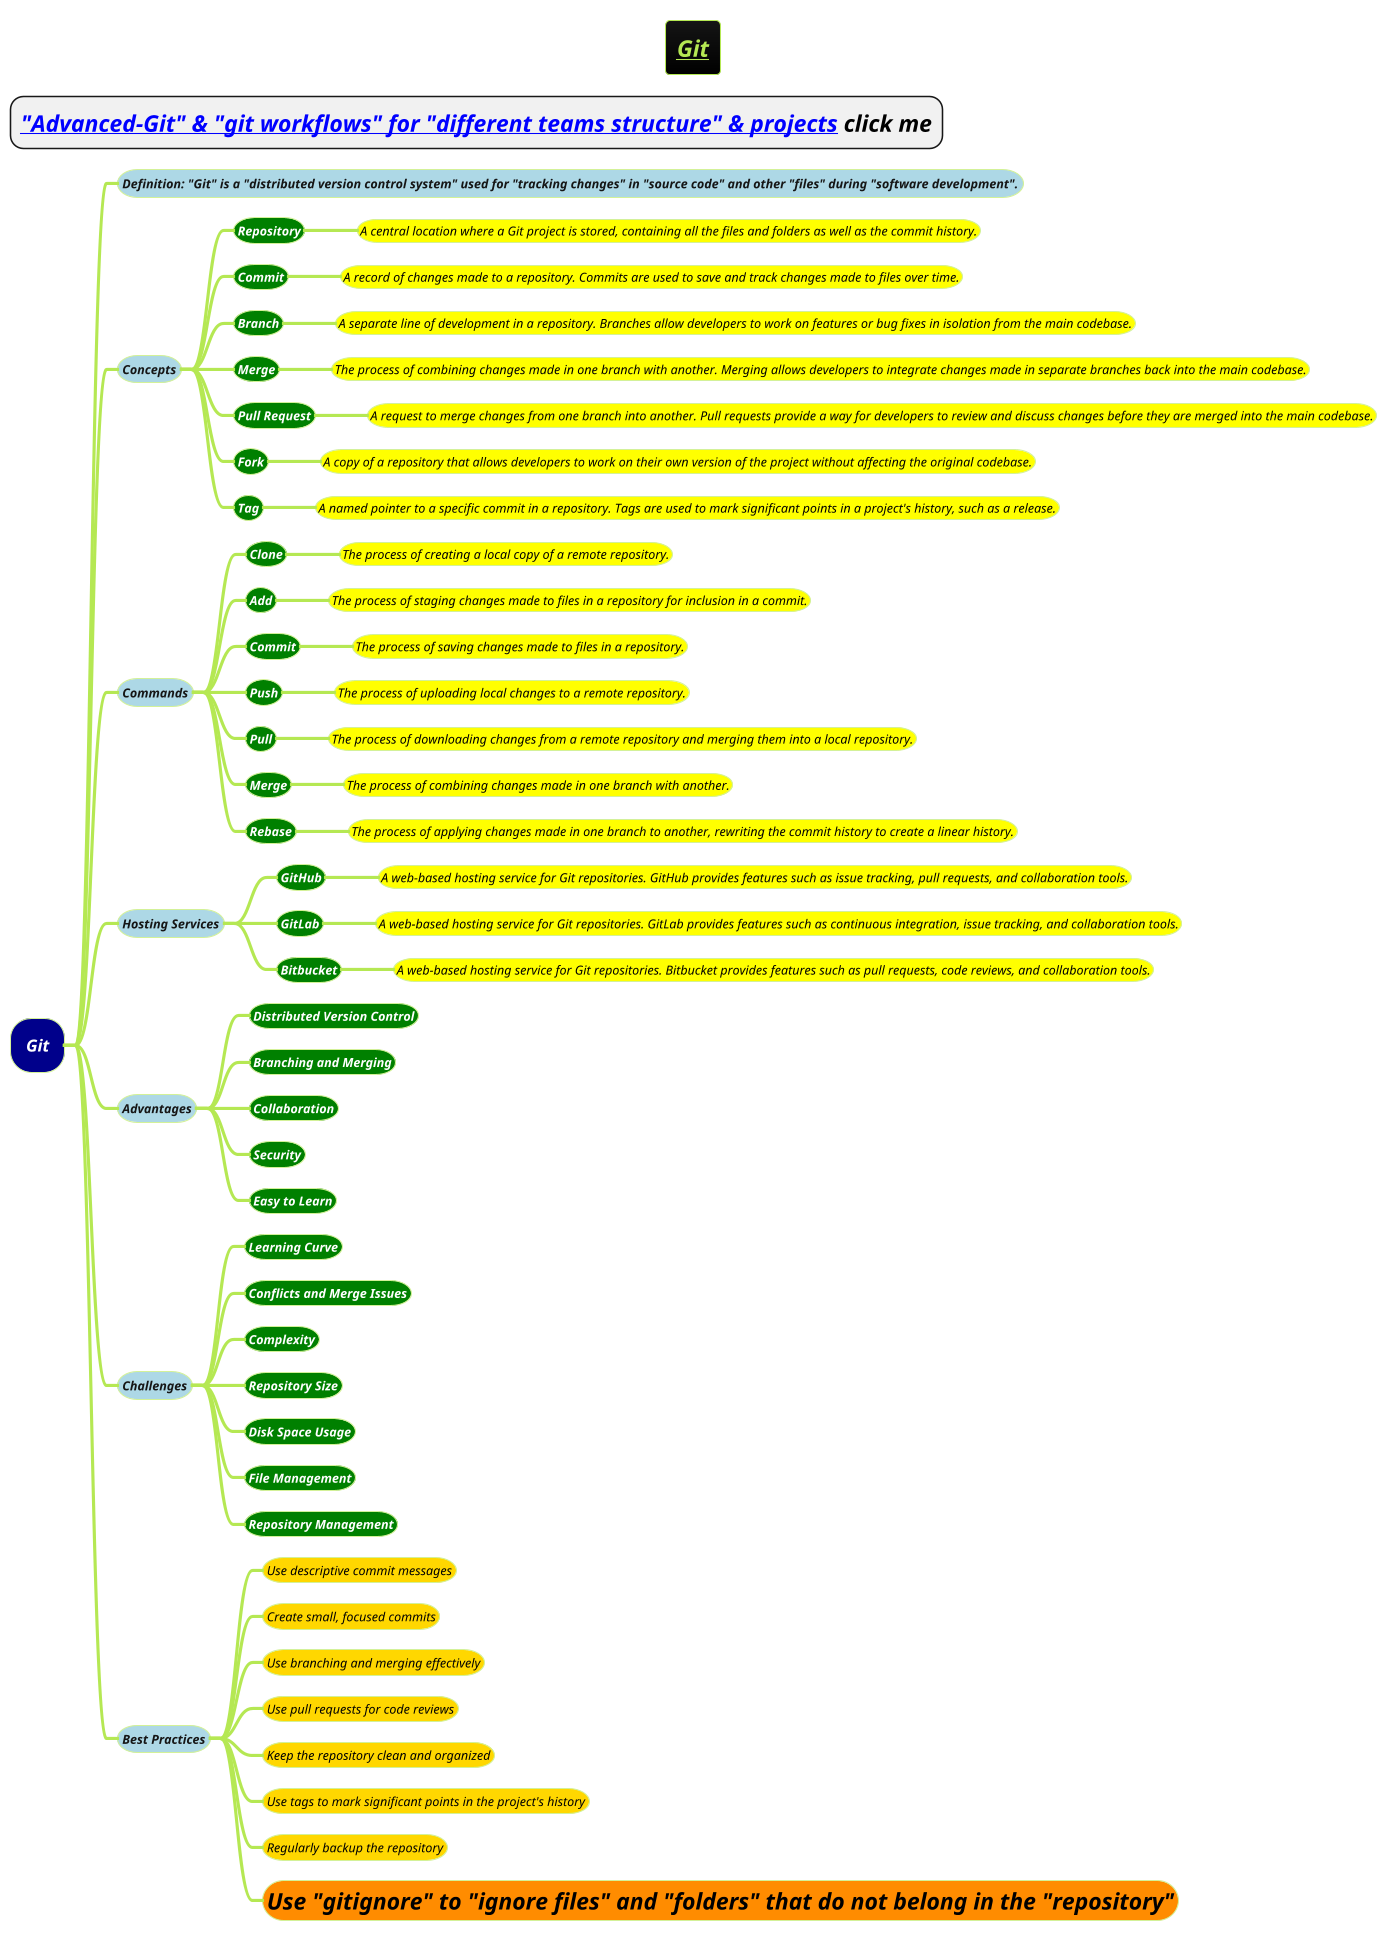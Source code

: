 @startmindmap
title =<i><b><u><size:18>Git
* =<i>[[docs/3-devops/git/Advanced-Git.puml "Advanced-Git" & "git workflows" for "different teams structure" & projects]] click me
!theme hacker

*[#darkblue] <color #white><i>Git
**[#lightblue] <i><color #blac><size:12>Definition: "Git" is a "distributed version control system" used for "tracking changes" in "source code" and other "files" during "software development".
**[#lightblue] <i><color #blac><size:12>Concepts
***[#green] <b><i><color #white><size:12>Repository
****[#yellow] <i><color #black><size:12>A central location where a Git project is stored, containing all the files and folders as well as the commit history.
***[#green] <b><i><color #white><size:12>Commit
****[#yellow] <i><color #black><size:12>A record of changes made to a repository. Commits are used to save and track changes made to files over time.
***[#green] <b><i><color #white><size:12>Branch
****[#yellow] <i><color #black><size:12>A separate line of development in a repository. Branches allow developers to work on features or bug fixes in isolation from the main codebase.
***[#green] <b><i><color #white><size:12>Merge
****[#yellow] <i><color #black><size:12>The process of combining changes made in one branch with another. Merging allows developers to integrate changes made in separate branches back into the main codebase.
***[#green] <b><i><color #white><size:12>Pull Request
****[#yellow] <i><color #black><size:12>A request to merge changes from one branch into another. Pull requests provide a way for developers to review and discuss changes before they are merged into the main codebase.
***[#green] <b><i><color #white><size:12>Fork
****[#yellow] <i><color #black><size:12>A copy of a repository that allows developers to work on their own version of the project without affecting the original codebase.
***[#green] <b><i><color #white><size:12>Tag
****[#yellow] <i><color #black><size:12>A named pointer to a specific commit in a repository. Tags are used to mark significant points in a project's history, such as a release.
**[#lightblue] <i><color #blac><size:12>Commands
***[#green] <b><i><color #white><size:12>Clone
****[#yellow] <i><color #black><size:12>The process of creating a local copy of a remote repository.
***[#green] <b><i><color #white><size:12>Add
****[#yellow] <i><color #black><size:12>The process of staging changes made to files in a repository for inclusion in a commit.
***[#green] <b><i><color #white><size:12>Commit
****[#yellow] <i><color #black><size:12>The process of saving changes made to files in a repository.
***[#green] <b><i><color #white><size:12>Push
****[#yellow] <i><color #black><size:12>The process of uploading local changes to a remote repository.
***[#green] <b><i><color #white><size:12>Pull
****[#yellow] <i><color #black><size:12>The process of downloading changes from a remote repository and merging them into a local repository.
***[#green] <b><i><color #white><size:12>Merge
****[#yellow] <i><color #black><size:12>The process of combining changes made in one branch with another.
***[#green] <b><i><color #white><size:12>Rebase
****[#yellow] <i><color #black><size:12>The process of applying changes made in one branch to another, rewriting the commit history to create a linear history.
**[#lightblue] <i><color #blac><size:12>Hosting Services
***[#green] <b><i><color #white><size:12>GitHub
****[#yellow] <i><color #black><size:12>A web-based hosting service for Git repositories. GitHub provides features such as issue tracking, pull requests, and collaboration tools.
***[#green] <b><i><color #white><size:12>GitLab
****[#yellow] <i><color #black><size:12>A web-based hosting service for Git repositories. GitLab provides features such as continuous integration, issue tracking, and collaboration tools.
***[#green] <b><i><color #white><size:12>Bitbucket
****[#yellow] <i><color #black><size:12>A web-based hosting service for Git repositories. Bitbucket provides features such as pull requests, code reviews, and collaboration tools.
**[#lightblue] <i><color #blac><size:12>Advantages
***[#green] <b><i><color #white><size:12>Distributed Version Control
***[#green] <b><i><color #white><size:12>Branching and Merging
***[#green] <b><i><color #white><size:12>Collaboration
***[#green] <b><i><color #white><size:12>Security
***[#green] <b><i><color #white><size:12>Easy to Learn
**[#lightblue] <i><color #blac><size:12>Challenges
***[#green] <b><i><color #white><size:12>Learning Curve
***[#green] <b><i><color #white><size:12>Conflicts and Merge Issues
***[#green] <b><i><color #white><size:12>Complexity
***[#green] <b><i><color #white><size:12>Repository Size
***[#green] <b><i><color #white><size:12>Disk Space Usage
***[#green] <b><i><color #white><size:12>File Management
***[#green] <b><i><color #white><size:12>Repository Management
**[#lightblue] <i><color #blac><size:12>Best Practices
***[#gold] <i><color #black><size:12>Use descriptive commit messages
***[#gold] <i><color #black><size:12>Create small, focused commits
***[#gold] <i><color #black><size:12>Use branching and merging effectively
***[#gold] <i><color #black><size:12>Use pull requests for code reviews
***[#gold] <i><color #black><size:12>Keep the repository clean and organized
***[#gold] <i><color #black><size:12>Use tags to mark significant points in the project's history
***[#gold] <i><color #black><size:12>Regularly backup the repository
***[#darkorange] <i><color #black><size:22><b>Use "gitignore" to "ignore files" and "folders" that do not belong in the "repository"
@endmindmap
